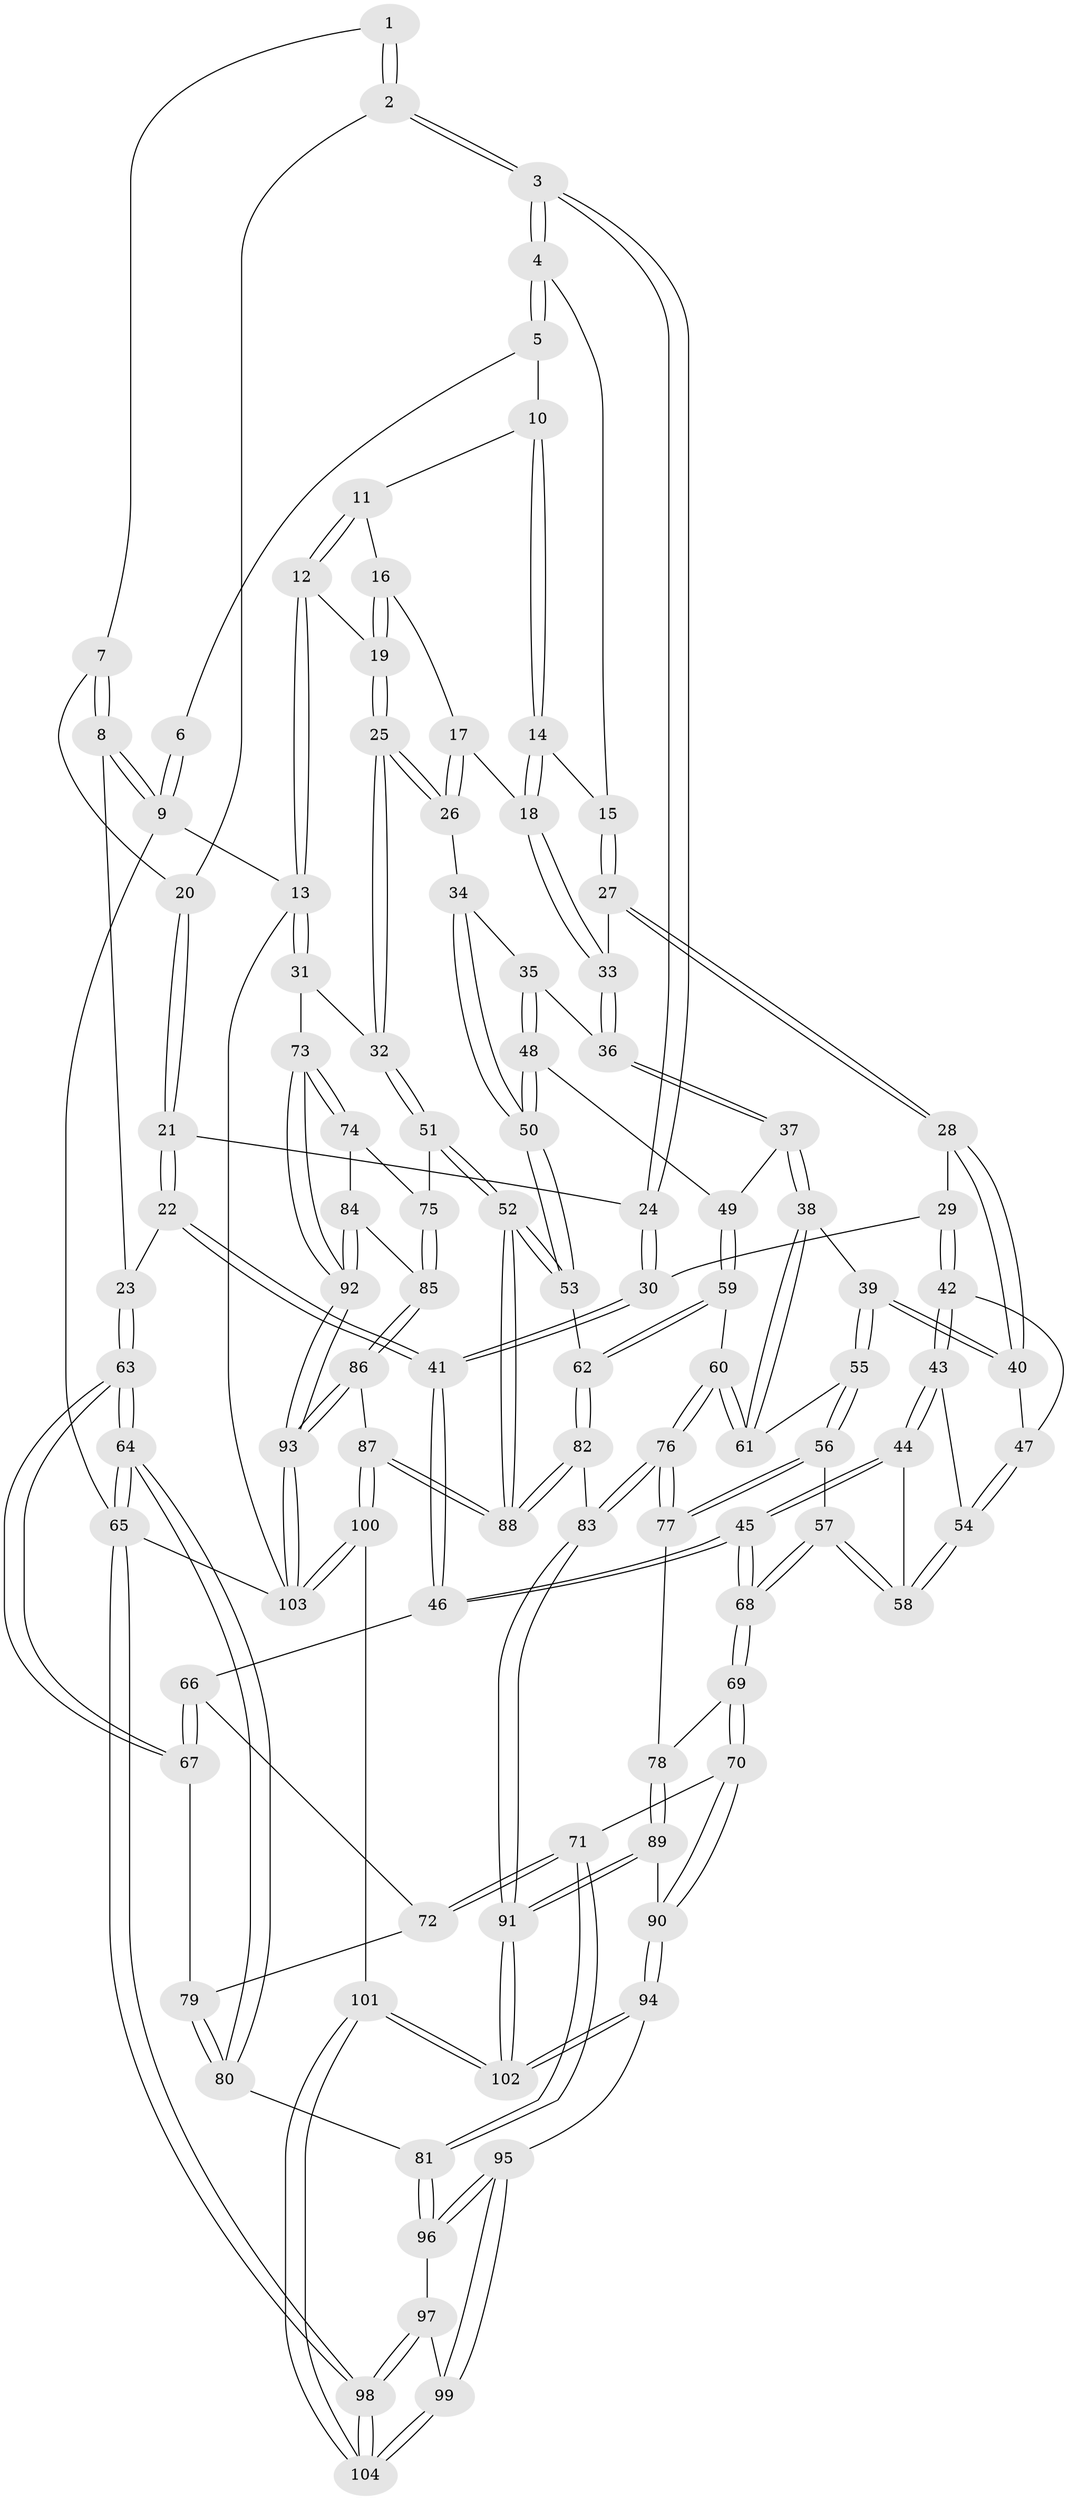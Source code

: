 // Generated by graph-tools (version 1.1) at 2025/03/03/09/25 03:03:28]
// undirected, 104 vertices, 257 edges
graph export_dot {
graph [start="1"]
  node [color=gray90,style=filled];
  1 [pos="+0.10603909872470806+0"];
  2 [pos="+0.1649948752302774+0.11674640548728073"];
  3 [pos="+0.2710884944292678+0.1393976163196125"];
  4 [pos="+0.30044291433466264+0.11121377863768252"];
  5 [pos="+0.38951992557108145+0"];
  6 [pos="+0.09833873144622675+0"];
  7 [pos="+0.05995843633235347+0.11394224630415813"];
  8 [pos="+0+0.18351823562437067"];
  9 [pos="+0+0"];
  10 [pos="+0.538910925661562+0"];
  11 [pos="+0.6873261816801802+0"];
  12 [pos="+1+0"];
  13 [pos="+1+0"];
  14 [pos="+0.5228535229952777+0.1901455734763241"];
  15 [pos="+0.38702338626275756+0.14637198640737656"];
  16 [pos="+0.7164641466114389+0.03528091525263653"];
  17 [pos="+0.6574618980146809+0.16221613143291153"];
  18 [pos="+0.5479625412878432+0.2256867655573751"];
  19 [pos="+0.8607741584272753+0.18639881099469163"];
  20 [pos="+0.12801549413618968+0.12240434447067562"];
  21 [pos="+0.09611963557055625+0.28858001697551827"];
  22 [pos="+0.06608801879274798+0.3092448428964915"];
  23 [pos="+0+0.19348513061379677"];
  24 [pos="+0.2669476502562048+0.24719670584479397"];
  25 [pos="+0.8729041113185069+0.3061645575223813"];
  26 [pos="+0.8491270793566326+0.3108536465343144"];
  27 [pos="+0.42001366131149637+0.30314268686030643"];
  28 [pos="+0.38360967350263575+0.3286765752834282"];
  29 [pos="+0.34310338915663796+0.3170358215161862"];
  30 [pos="+0.28090076371427825+0.2819097314503659"];
  31 [pos="+1+0.3754142360843572"];
  32 [pos="+1+0.3799476251796623"];
  33 [pos="+0.547755572161496+0.22947823135011836"];
  34 [pos="+0.807940314296077+0.3322019360894483"];
  35 [pos="+0.7731467198360472+0.34316907189509865"];
  36 [pos="+0.6025206247268524+0.33971800554854303"];
  37 [pos="+0.5711861396248219+0.4094466025358365"];
  38 [pos="+0.5352670442867002+0.44776248105053623"];
  39 [pos="+0.5313109631330293+0.4491061316384063"];
  40 [pos="+0.4248997036014322+0.4064131901608109"];
  41 [pos="+0.15844875867587824+0.4936624158496448"];
  42 [pos="+0.320401957078852+0.4242045876220817"];
  43 [pos="+0.2732125742007924+0.47710739905982663"];
  44 [pos="+0.23120517516700648+0.5024223879811318"];
  45 [pos="+0.18835117134494497+0.5127312952864256"];
  46 [pos="+0.1584065302603294+0.494785329456372"];
  47 [pos="+0.39173362860359295+0.4435203566659621"];
  48 [pos="+0.7115001959967406+0.4682038905817379"];
  49 [pos="+0.6875477057239832+0.4861197638209407"];
  50 [pos="+0.7751405601369474+0.5136809517157024"];
  51 [pos="+0.8457106295719844+0.6196133913146734"];
  52 [pos="+0.8176810340697792+0.6279651280234945"];
  53 [pos="+0.8105598117357508+0.6261570094878757"];
  54 [pos="+0.38500576029991185+0.4563952411363198"];
  55 [pos="+0.453000448860109+0.5823750578510982"];
  56 [pos="+0.45264726810761063+0.5828906536991296"];
  57 [pos="+0.41474660244468425+0.5660589794426638"];
  58 [pos="+0.38439829337442066+0.5276446764671983"];
  59 [pos="+0.6742621132867764+0.6105263735842392"];
  60 [pos="+0.6643943458840633+0.6116910417724877"];
  61 [pos="+0.6177885414689371+0.5604183083138244"];
  62 [pos="+0.7349492321485627+0.6285480263187191"];
  63 [pos="+0+0.5859981333267962"];
  64 [pos="+0+0.6931534296826221"];
  65 [pos="+0+1"];
  66 [pos="+0.1195612799449659+0.5132174779014675"];
  67 [pos="+0+0.5501119256045941"];
  68 [pos="+0.2518369771823361+0.6254008076802589"];
  69 [pos="+0.252733340202415+0.6307989106840679"];
  70 [pos="+0.2333390938670379+0.7417723420427619"];
  71 [pos="+0.225948668570512+0.7419252280294415"];
  72 [pos="+0.12013295608479446+0.67496570987689"];
  73 [pos="+1+0.6963948410577"];
  74 [pos="+0.9535023226469885+0.6815281038054894"];
  75 [pos="+0.9185844309263339+0.6732410331410917"];
  76 [pos="+0.5480982850871001+0.698176464312765"];
  77 [pos="+0.4732132651531854+0.6632128435165782"];
  78 [pos="+0.43768418433718864+0.6853802922818663"];
  79 [pos="+0.1018276079479046+0.6859846886401784"];
  80 [pos="+0.03966628847359413+0.7645867945101222"];
  81 [pos="+0.07273388575506981+0.7838082963972592"];
  82 [pos="+0.6827125804467816+0.8096921969168539"];
  83 [pos="+0.5755289836977657+0.807186061163519"];
  84 [pos="+0.9729258619166739+0.7751626964148092"];
  85 [pos="+0.9228728655482306+0.798051215629701"];
  86 [pos="+0.8761959278235311+0.8839372534152148"];
  87 [pos="+0.8275554602540665+0.908664584010595"];
  88 [pos="+0.8094135313894215+0.8787435586718214"];
  89 [pos="+0.34042580476958084+0.8171283257393468"];
  90 [pos="+0.2937113244617803+0.8278805598548371"];
  91 [pos="+0.5270480412149953+0.8978146371430119"];
  92 [pos="+1+0.7803529709528294"];
  93 [pos="+1+0.8570191904986245"];
  94 [pos="+0.2544972761663369+0.9217508911344858"];
  95 [pos="+0.2446729460703758+0.9377809437823359"];
  96 [pos="+0.08132380188049841+0.8131976065822454"];
  97 [pos="+0.07912344828338527+0.8251162767341688"];
  98 [pos="+0+1"];
  99 [pos="+0.19872065890880516+1"];
  100 [pos="+0.7633524070423153+1"];
  101 [pos="+0.6008110452881672+1"];
  102 [pos="+0.5382093072677924+0.9781551430643419"];
  103 [pos="+1+1"];
  104 [pos="+0.14087877761115528+1"];
  1 -- 2;
  1 -- 2;
  1 -- 7;
  2 -- 3;
  2 -- 3;
  2 -- 20;
  3 -- 4;
  3 -- 4;
  3 -- 24;
  3 -- 24;
  4 -- 5;
  4 -- 5;
  4 -- 15;
  5 -- 6;
  5 -- 10;
  6 -- 9;
  6 -- 9;
  7 -- 8;
  7 -- 8;
  7 -- 20;
  8 -- 9;
  8 -- 9;
  8 -- 23;
  9 -- 13;
  9 -- 65;
  10 -- 11;
  10 -- 14;
  10 -- 14;
  11 -- 12;
  11 -- 12;
  11 -- 16;
  12 -- 13;
  12 -- 13;
  12 -- 19;
  13 -- 31;
  13 -- 31;
  13 -- 103;
  14 -- 15;
  14 -- 18;
  14 -- 18;
  15 -- 27;
  15 -- 27;
  16 -- 17;
  16 -- 19;
  16 -- 19;
  17 -- 18;
  17 -- 26;
  17 -- 26;
  18 -- 33;
  18 -- 33;
  19 -- 25;
  19 -- 25;
  20 -- 21;
  20 -- 21;
  21 -- 22;
  21 -- 22;
  21 -- 24;
  22 -- 23;
  22 -- 41;
  22 -- 41;
  23 -- 63;
  23 -- 63;
  24 -- 30;
  24 -- 30;
  25 -- 26;
  25 -- 26;
  25 -- 32;
  25 -- 32;
  26 -- 34;
  27 -- 28;
  27 -- 28;
  27 -- 33;
  28 -- 29;
  28 -- 40;
  28 -- 40;
  29 -- 30;
  29 -- 42;
  29 -- 42;
  30 -- 41;
  30 -- 41;
  31 -- 32;
  31 -- 73;
  32 -- 51;
  32 -- 51;
  33 -- 36;
  33 -- 36;
  34 -- 35;
  34 -- 50;
  34 -- 50;
  35 -- 36;
  35 -- 48;
  35 -- 48;
  36 -- 37;
  36 -- 37;
  37 -- 38;
  37 -- 38;
  37 -- 49;
  38 -- 39;
  38 -- 61;
  38 -- 61;
  39 -- 40;
  39 -- 40;
  39 -- 55;
  39 -- 55;
  40 -- 47;
  41 -- 46;
  41 -- 46;
  42 -- 43;
  42 -- 43;
  42 -- 47;
  43 -- 44;
  43 -- 44;
  43 -- 54;
  44 -- 45;
  44 -- 45;
  44 -- 58;
  45 -- 46;
  45 -- 46;
  45 -- 68;
  45 -- 68;
  46 -- 66;
  47 -- 54;
  47 -- 54;
  48 -- 49;
  48 -- 50;
  48 -- 50;
  49 -- 59;
  49 -- 59;
  50 -- 53;
  50 -- 53;
  51 -- 52;
  51 -- 52;
  51 -- 75;
  52 -- 53;
  52 -- 53;
  52 -- 88;
  52 -- 88;
  53 -- 62;
  54 -- 58;
  54 -- 58;
  55 -- 56;
  55 -- 56;
  55 -- 61;
  56 -- 57;
  56 -- 77;
  56 -- 77;
  57 -- 58;
  57 -- 58;
  57 -- 68;
  57 -- 68;
  59 -- 60;
  59 -- 62;
  59 -- 62;
  60 -- 61;
  60 -- 61;
  60 -- 76;
  60 -- 76;
  62 -- 82;
  62 -- 82;
  63 -- 64;
  63 -- 64;
  63 -- 67;
  63 -- 67;
  64 -- 65;
  64 -- 65;
  64 -- 80;
  64 -- 80;
  65 -- 98;
  65 -- 98;
  65 -- 103;
  66 -- 67;
  66 -- 67;
  66 -- 72;
  67 -- 79;
  68 -- 69;
  68 -- 69;
  69 -- 70;
  69 -- 70;
  69 -- 78;
  70 -- 71;
  70 -- 90;
  70 -- 90;
  71 -- 72;
  71 -- 72;
  71 -- 81;
  71 -- 81;
  72 -- 79;
  73 -- 74;
  73 -- 74;
  73 -- 92;
  73 -- 92;
  74 -- 75;
  74 -- 84;
  75 -- 85;
  75 -- 85;
  76 -- 77;
  76 -- 77;
  76 -- 83;
  76 -- 83;
  77 -- 78;
  78 -- 89;
  78 -- 89;
  79 -- 80;
  79 -- 80;
  80 -- 81;
  81 -- 96;
  81 -- 96;
  82 -- 83;
  82 -- 88;
  82 -- 88;
  83 -- 91;
  83 -- 91;
  84 -- 85;
  84 -- 92;
  84 -- 92;
  85 -- 86;
  85 -- 86;
  86 -- 87;
  86 -- 93;
  86 -- 93;
  87 -- 88;
  87 -- 88;
  87 -- 100;
  87 -- 100;
  89 -- 90;
  89 -- 91;
  89 -- 91;
  90 -- 94;
  90 -- 94;
  91 -- 102;
  91 -- 102;
  92 -- 93;
  92 -- 93;
  93 -- 103;
  93 -- 103;
  94 -- 95;
  94 -- 102;
  94 -- 102;
  95 -- 96;
  95 -- 96;
  95 -- 99;
  95 -- 99;
  96 -- 97;
  97 -- 98;
  97 -- 98;
  97 -- 99;
  98 -- 104;
  98 -- 104;
  99 -- 104;
  99 -- 104;
  100 -- 101;
  100 -- 103;
  100 -- 103;
  101 -- 102;
  101 -- 102;
  101 -- 104;
  101 -- 104;
}
